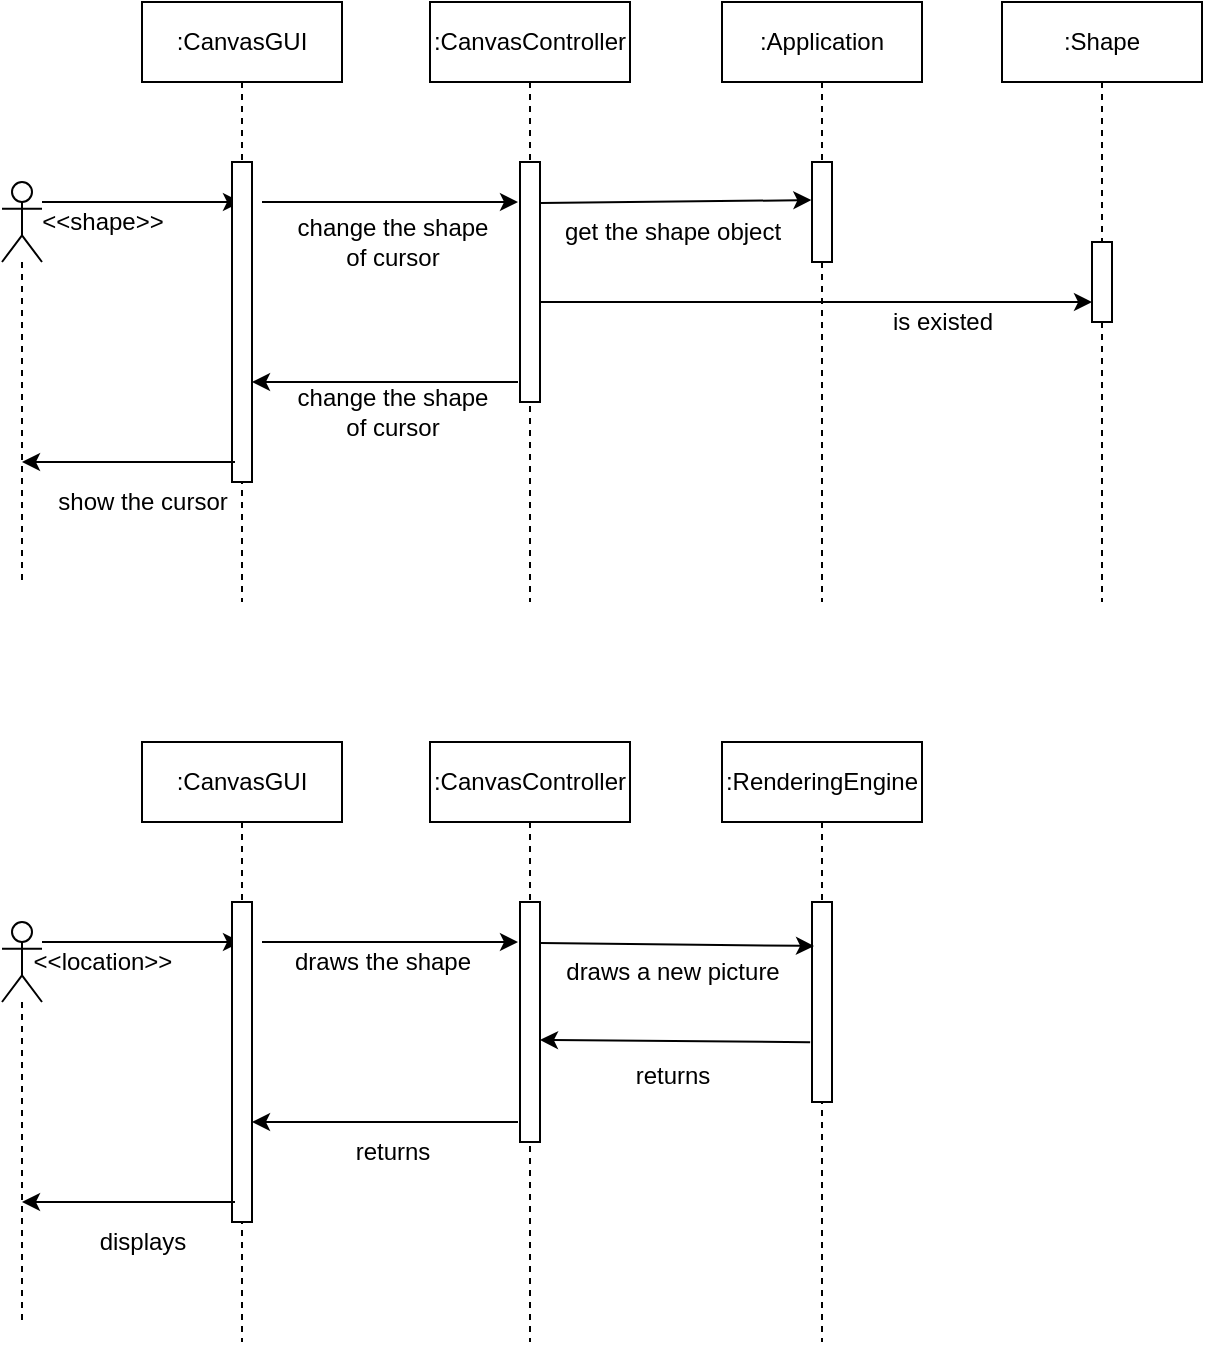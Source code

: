 <mxfile version="15.2.9" type="github">
  <diagram id="uGlblgU5PZK9poFK3qCg" name="Page-1">
    <mxGraphModel dx="1614" dy="875" grid="1" gridSize="10" guides="1" tooltips="1" connect="1" arrows="1" fold="1" page="1" pageScale="1" pageWidth="827" pageHeight="1169" math="0" shadow="0">
      <root>
        <mxCell id="0" />
        <mxCell id="1" parent="0" />
        <mxCell id="zNwQcOaKy8ot98ip988L-4" style="rounded=0;orthogonalLoop=1;jettySize=auto;html=1;exitX=1;exitY=0.333;exitDx=0;exitDy=0;exitPerimeter=0;" edge="1" parent="1" target="zNwQcOaKy8ot98ip988L-2">
          <mxGeometry relative="1" as="geometry">
            <mxPoint x="120" y="280" as="sourcePoint" />
          </mxGeometry>
        </mxCell>
        <mxCell id="zNwQcOaKy8ot98ip988L-2" value=":CanvasGUI" style="shape=umlLifeline;perimeter=lifelinePerimeter;whiteSpace=wrap;html=1;container=1;collapsible=0;recursiveResize=0;outlineConnect=0;" vertex="1" parent="1">
          <mxGeometry x="170" y="180" width="100" height="300" as="geometry" />
        </mxCell>
        <mxCell id="zNwQcOaKy8ot98ip988L-3" value="" style="html=1;points=[];perimeter=orthogonalPerimeter;" vertex="1" parent="zNwQcOaKy8ot98ip988L-2">
          <mxGeometry x="45" y="80" width="10" height="160" as="geometry" />
        </mxCell>
        <mxCell id="zNwQcOaKy8ot98ip988L-5" value="&amp;lt;&amp;lt;shape&amp;gt;&amp;gt;" style="text;html=1;align=center;verticalAlign=middle;resizable=0;points=[];autosize=1;strokeColor=none;fillColor=none;" vertex="1" parent="1">
          <mxGeometry x="110" y="280" width="80" height="20" as="geometry" />
        </mxCell>
        <mxCell id="zNwQcOaKy8ot98ip988L-6" value=":CanvasController" style="shape=umlLifeline;perimeter=lifelinePerimeter;whiteSpace=wrap;html=1;container=1;collapsible=0;recursiveResize=0;outlineConnect=0;" vertex="1" parent="1">
          <mxGeometry x="314" y="180" width="100" height="300" as="geometry" />
        </mxCell>
        <mxCell id="zNwQcOaKy8ot98ip988L-7" value="" style="html=1;points=[];perimeter=orthogonalPerimeter;" vertex="1" parent="zNwQcOaKy8ot98ip988L-6">
          <mxGeometry x="45" y="80" width="10" height="120" as="geometry" />
        </mxCell>
        <mxCell id="zNwQcOaKy8ot98ip988L-19" style="rounded=0;orthogonalLoop=1;jettySize=auto;html=1;exitX=1;exitY=0.333;exitDx=0;exitDy=0;exitPerimeter=0;entryX=-0.1;entryY=0.917;entryDx=0;entryDy=0;entryPerimeter=0;startArrow=classic;startFill=1;endArrow=none;endFill=0;" edge="1" parent="zNwQcOaKy8ot98ip988L-6" target="zNwQcOaKy8ot98ip988L-7">
          <mxGeometry relative="1" as="geometry">
            <mxPoint x="-89" y="190" as="sourcePoint" />
            <mxPoint x="39" y="190" as="targetPoint" />
          </mxGeometry>
        </mxCell>
        <mxCell id="zNwQcOaKy8ot98ip988L-9" style="rounded=0;orthogonalLoop=1;jettySize=auto;html=1;exitX=1;exitY=0.333;exitDx=0;exitDy=0;exitPerimeter=0;" edge="1" parent="1">
          <mxGeometry relative="1" as="geometry">
            <mxPoint x="230" y="280" as="sourcePoint" />
            <mxPoint x="358" y="280" as="targetPoint" />
          </mxGeometry>
        </mxCell>
        <mxCell id="zNwQcOaKy8ot98ip988L-10" value="change the shape &lt;br&gt;of cursor" style="text;html=1;align=center;verticalAlign=middle;resizable=0;points=[];autosize=1;strokeColor=none;fillColor=none;" vertex="1" parent="1">
          <mxGeometry x="240" y="285" width="110" height="30" as="geometry" />
        </mxCell>
        <mxCell id="zNwQcOaKy8ot98ip988L-11" value=":Application" style="shape=umlLifeline;perimeter=lifelinePerimeter;whiteSpace=wrap;html=1;container=1;collapsible=0;recursiveResize=0;outlineConnect=0;" vertex="1" parent="1">
          <mxGeometry x="460" y="180" width="100" height="300" as="geometry" />
        </mxCell>
        <mxCell id="zNwQcOaKy8ot98ip988L-12" value="" style="html=1;points=[];perimeter=orthogonalPerimeter;" vertex="1" parent="zNwQcOaKy8ot98ip988L-11">
          <mxGeometry x="45" y="80" width="10" height="50" as="geometry" />
        </mxCell>
        <mxCell id="zNwQcOaKy8ot98ip988L-17" style="rounded=0;orthogonalLoop=1;jettySize=auto;html=1;exitX=1.014;exitY=0.245;exitDx=0;exitDy=0;exitPerimeter=0;" edge="1" parent="zNwQcOaKy8ot98ip988L-11" target="zNwQcOaKy8ot98ip988L-14">
          <mxGeometry relative="1" as="geometry">
            <mxPoint x="-90.54" y="150.05" as="sourcePoint" />
            <mxPoint x="45.0" y="149.5" as="targetPoint" />
          </mxGeometry>
        </mxCell>
        <mxCell id="zNwQcOaKy8ot98ip988L-13" value=":Shape" style="shape=umlLifeline;perimeter=lifelinePerimeter;whiteSpace=wrap;html=1;container=1;collapsible=0;recursiveResize=0;outlineConnect=0;" vertex="1" parent="1">
          <mxGeometry x="600" y="180" width="100" height="300" as="geometry" />
        </mxCell>
        <mxCell id="zNwQcOaKy8ot98ip988L-14" value="" style="html=1;points=[];perimeter=orthogonalPerimeter;" vertex="1" parent="zNwQcOaKy8ot98ip988L-13">
          <mxGeometry x="45" y="120" width="10" height="40" as="geometry" />
        </mxCell>
        <mxCell id="zNwQcOaKy8ot98ip988L-15" style="rounded=0;orthogonalLoop=1;jettySize=auto;html=1;exitX=1.037;exitY=0.171;exitDx=0;exitDy=0;exitPerimeter=0;entryX=-0.032;entryY=0.381;entryDx=0;entryDy=0;entryPerimeter=0;" edge="1" parent="1" source="zNwQcOaKy8ot98ip988L-7" target="zNwQcOaKy8ot98ip988L-12">
          <mxGeometry relative="1" as="geometry">
            <mxPoint x="385" y="280" as="sourcePoint" />
            <mxPoint x="500" y="280" as="targetPoint" />
          </mxGeometry>
        </mxCell>
        <mxCell id="zNwQcOaKy8ot98ip988L-16" value="get the shape object" style="text;html=1;align=center;verticalAlign=middle;resizable=0;points=[];autosize=1;strokeColor=none;fillColor=none;" vertex="1" parent="1">
          <mxGeometry x="375" y="285" width="120" height="20" as="geometry" />
        </mxCell>
        <mxCell id="zNwQcOaKy8ot98ip988L-18" value="is existed" style="text;html=1;align=center;verticalAlign=middle;resizable=0;points=[];autosize=1;strokeColor=none;fillColor=none;" vertex="1" parent="1">
          <mxGeometry x="535" y="330" width="70" height="20" as="geometry" />
        </mxCell>
        <mxCell id="zNwQcOaKy8ot98ip988L-20" value="" style="shape=umlLifeline;participant=umlActor;perimeter=lifelinePerimeter;whiteSpace=wrap;html=1;container=1;collapsible=0;recursiveResize=0;verticalAlign=top;spacingTop=36;outlineConnect=0;" vertex="1" parent="1">
          <mxGeometry x="100" y="270" width="20" height="200" as="geometry" />
        </mxCell>
        <mxCell id="zNwQcOaKy8ot98ip988L-21" style="rounded=0;orthogonalLoop=1;jettySize=auto;html=1;entryX=-0.1;entryY=0.917;entryDx=0;entryDy=0;entryPerimeter=0;startArrow=classic;startFill=1;endArrow=none;endFill=0;" edge="1" parent="1">
          <mxGeometry relative="1" as="geometry">
            <mxPoint x="110" y="410" as="sourcePoint" />
            <mxPoint x="216.5" y="410.04" as="targetPoint" />
          </mxGeometry>
        </mxCell>
        <mxCell id="zNwQcOaKy8ot98ip988L-22" value="change the shape &lt;br&gt;of cursor" style="text;html=1;align=center;verticalAlign=middle;resizable=0;points=[];autosize=1;strokeColor=none;fillColor=none;" vertex="1" parent="1">
          <mxGeometry x="240" y="370" width="110" height="30" as="geometry" />
        </mxCell>
        <mxCell id="zNwQcOaKy8ot98ip988L-24" value="show the cursor" style="text;html=1;align=center;verticalAlign=middle;resizable=0;points=[];autosize=1;strokeColor=none;fillColor=none;" vertex="1" parent="1">
          <mxGeometry x="120" y="420" width="100" height="20" as="geometry" />
        </mxCell>
        <mxCell id="zNwQcOaKy8ot98ip988L-25" style="rounded=0;orthogonalLoop=1;jettySize=auto;html=1;exitX=1;exitY=0.333;exitDx=0;exitDy=0;exitPerimeter=0;" edge="1" parent="1" target="zNwQcOaKy8ot98ip988L-26">
          <mxGeometry relative="1" as="geometry">
            <mxPoint x="120" y="650" as="sourcePoint" />
          </mxGeometry>
        </mxCell>
        <mxCell id="zNwQcOaKy8ot98ip988L-26" value=":CanvasGUI" style="shape=umlLifeline;perimeter=lifelinePerimeter;whiteSpace=wrap;html=1;container=1;collapsible=0;recursiveResize=0;outlineConnect=0;" vertex="1" parent="1">
          <mxGeometry x="170" y="550" width="100" height="300" as="geometry" />
        </mxCell>
        <mxCell id="zNwQcOaKy8ot98ip988L-27" value="" style="html=1;points=[];perimeter=orthogonalPerimeter;" vertex="1" parent="zNwQcOaKy8ot98ip988L-26">
          <mxGeometry x="45" y="80" width="10" height="160" as="geometry" />
        </mxCell>
        <mxCell id="zNwQcOaKy8ot98ip988L-28" value="&amp;lt;&amp;lt;location&amp;gt;&amp;gt;" style="text;html=1;align=center;verticalAlign=middle;resizable=0;points=[];autosize=1;strokeColor=none;fillColor=none;" vertex="1" parent="1">
          <mxGeometry x="110" y="650" width="80" height="20" as="geometry" />
        </mxCell>
        <mxCell id="zNwQcOaKy8ot98ip988L-29" value=":CanvasController" style="shape=umlLifeline;perimeter=lifelinePerimeter;whiteSpace=wrap;html=1;container=1;collapsible=0;recursiveResize=0;outlineConnect=0;" vertex="1" parent="1">
          <mxGeometry x="314" y="550" width="100" height="300" as="geometry" />
        </mxCell>
        <mxCell id="zNwQcOaKy8ot98ip988L-30" value="" style="html=1;points=[];perimeter=orthogonalPerimeter;" vertex="1" parent="zNwQcOaKy8ot98ip988L-29">
          <mxGeometry x="45" y="80" width="10" height="120" as="geometry" />
        </mxCell>
        <mxCell id="zNwQcOaKy8ot98ip988L-31" style="rounded=0;orthogonalLoop=1;jettySize=auto;html=1;exitX=1;exitY=0.333;exitDx=0;exitDy=0;exitPerimeter=0;entryX=-0.1;entryY=0.917;entryDx=0;entryDy=0;entryPerimeter=0;startArrow=classic;startFill=1;endArrow=none;endFill=0;" edge="1" parent="zNwQcOaKy8ot98ip988L-29" target="zNwQcOaKy8ot98ip988L-30">
          <mxGeometry relative="1" as="geometry">
            <mxPoint x="-89" y="190" as="sourcePoint" />
            <mxPoint x="39" y="190" as="targetPoint" />
          </mxGeometry>
        </mxCell>
        <mxCell id="zNwQcOaKy8ot98ip988L-32" style="rounded=0;orthogonalLoop=1;jettySize=auto;html=1;exitX=1;exitY=0.333;exitDx=0;exitDy=0;exitPerimeter=0;" edge="1" parent="1">
          <mxGeometry relative="1" as="geometry">
            <mxPoint x="230" y="650" as="sourcePoint" />
            <mxPoint x="358" y="650" as="targetPoint" />
          </mxGeometry>
        </mxCell>
        <mxCell id="zNwQcOaKy8ot98ip988L-33" value="draws the shape" style="text;html=1;align=center;verticalAlign=middle;resizable=0;points=[];autosize=1;strokeColor=none;fillColor=none;" vertex="1" parent="1">
          <mxGeometry x="240" y="650" width="100" height="20" as="geometry" />
        </mxCell>
        <mxCell id="zNwQcOaKy8ot98ip988L-34" value=":RenderingEngine" style="shape=umlLifeline;perimeter=lifelinePerimeter;whiteSpace=wrap;html=1;container=1;collapsible=0;recursiveResize=0;outlineConnect=0;" vertex="1" parent="1">
          <mxGeometry x="460" y="550" width="100" height="300" as="geometry" />
        </mxCell>
        <mxCell id="zNwQcOaKy8ot98ip988L-35" value="" style="html=1;points=[];perimeter=orthogonalPerimeter;" vertex="1" parent="zNwQcOaKy8ot98ip988L-34">
          <mxGeometry x="45" y="80" width="10" height="100" as="geometry" />
        </mxCell>
        <mxCell id="zNwQcOaKy8ot98ip988L-39" style="rounded=0;orthogonalLoop=1;jettySize=auto;html=1;exitX=1.037;exitY=0.171;exitDx=0;exitDy=0;exitPerimeter=0;entryX=0.1;entryY=0.22;entryDx=0;entryDy=0;entryPerimeter=0;" edge="1" parent="1" source="zNwQcOaKy8ot98ip988L-30" target="zNwQcOaKy8ot98ip988L-35">
          <mxGeometry relative="1" as="geometry">
            <mxPoint x="385" y="650" as="sourcePoint" />
            <mxPoint x="500" y="650" as="targetPoint" />
          </mxGeometry>
        </mxCell>
        <mxCell id="zNwQcOaKy8ot98ip988L-40" value="draws a new picture" style="text;html=1;align=center;verticalAlign=middle;resizable=0;points=[];autosize=1;strokeColor=none;fillColor=none;" vertex="1" parent="1">
          <mxGeometry x="375" y="655" width="120" height="20" as="geometry" />
        </mxCell>
        <mxCell id="zNwQcOaKy8ot98ip988L-42" value="" style="shape=umlLifeline;participant=umlActor;perimeter=lifelinePerimeter;whiteSpace=wrap;html=1;container=1;collapsible=0;recursiveResize=0;verticalAlign=top;spacingTop=36;outlineConnect=0;" vertex="1" parent="1">
          <mxGeometry x="100" y="640" width="20" height="200" as="geometry" />
        </mxCell>
        <mxCell id="zNwQcOaKy8ot98ip988L-43" style="rounded=0;orthogonalLoop=1;jettySize=auto;html=1;entryX=-0.1;entryY=0.917;entryDx=0;entryDy=0;entryPerimeter=0;startArrow=classic;startFill=1;endArrow=none;endFill=0;" edge="1" parent="1">
          <mxGeometry relative="1" as="geometry">
            <mxPoint x="110" y="780" as="sourcePoint" />
            <mxPoint x="216.5" y="780.04" as="targetPoint" />
          </mxGeometry>
        </mxCell>
        <mxCell id="zNwQcOaKy8ot98ip988L-44" value="returns" style="text;html=1;align=center;verticalAlign=middle;resizable=0;points=[];autosize=1;strokeColor=none;fillColor=none;" vertex="1" parent="1">
          <mxGeometry x="270" y="745" width="50" height="20" as="geometry" />
        </mxCell>
        <mxCell id="zNwQcOaKy8ot98ip988L-45" value="displays" style="text;html=1;align=center;verticalAlign=middle;resizable=0;points=[];autosize=1;strokeColor=none;fillColor=none;" vertex="1" parent="1">
          <mxGeometry x="140" y="790" width="60" height="20" as="geometry" />
        </mxCell>
        <mxCell id="zNwQcOaKy8ot98ip988L-46" style="rounded=0;orthogonalLoop=1;jettySize=auto;html=1;exitX=1;exitY=0.575;exitDx=0;exitDy=0;exitPerimeter=0;startArrow=classic;startFill=1;endArrow=none;endFill=0;entryX=-0.092;entryY=0.701;entryDx=0;entryDy=0;entryPerimeter=0;" edge="1" parent="1" source="zNwQcOaKy8ot98ip988L-30" target="zNwQcOaKy8ot98ip988L-35">
          <mxGeometry relative="1" as="geometry">
            <mxPoint x="235" y="750" as="sourcePoint" />
            <mxPoint x="500" y="699" as="targetPoint" />
          </mxGeometry>
        </mxCell>
        <mxCell id="zNwQcOaKy8ot98ip988L-47" value="returns" style="text;html=1;align=center;verticalAlign=middle;resizable=0;points=[];autosize=1;strokeColor=none;fillColor=none;" vertex="1" parent="1">
          <mxGeometry x="410" y="707" width="50" height="20" as="geometry" />
        </mxCell>
      </root>
    </mxGraphModel>
  </diagram>
</mxfile>
